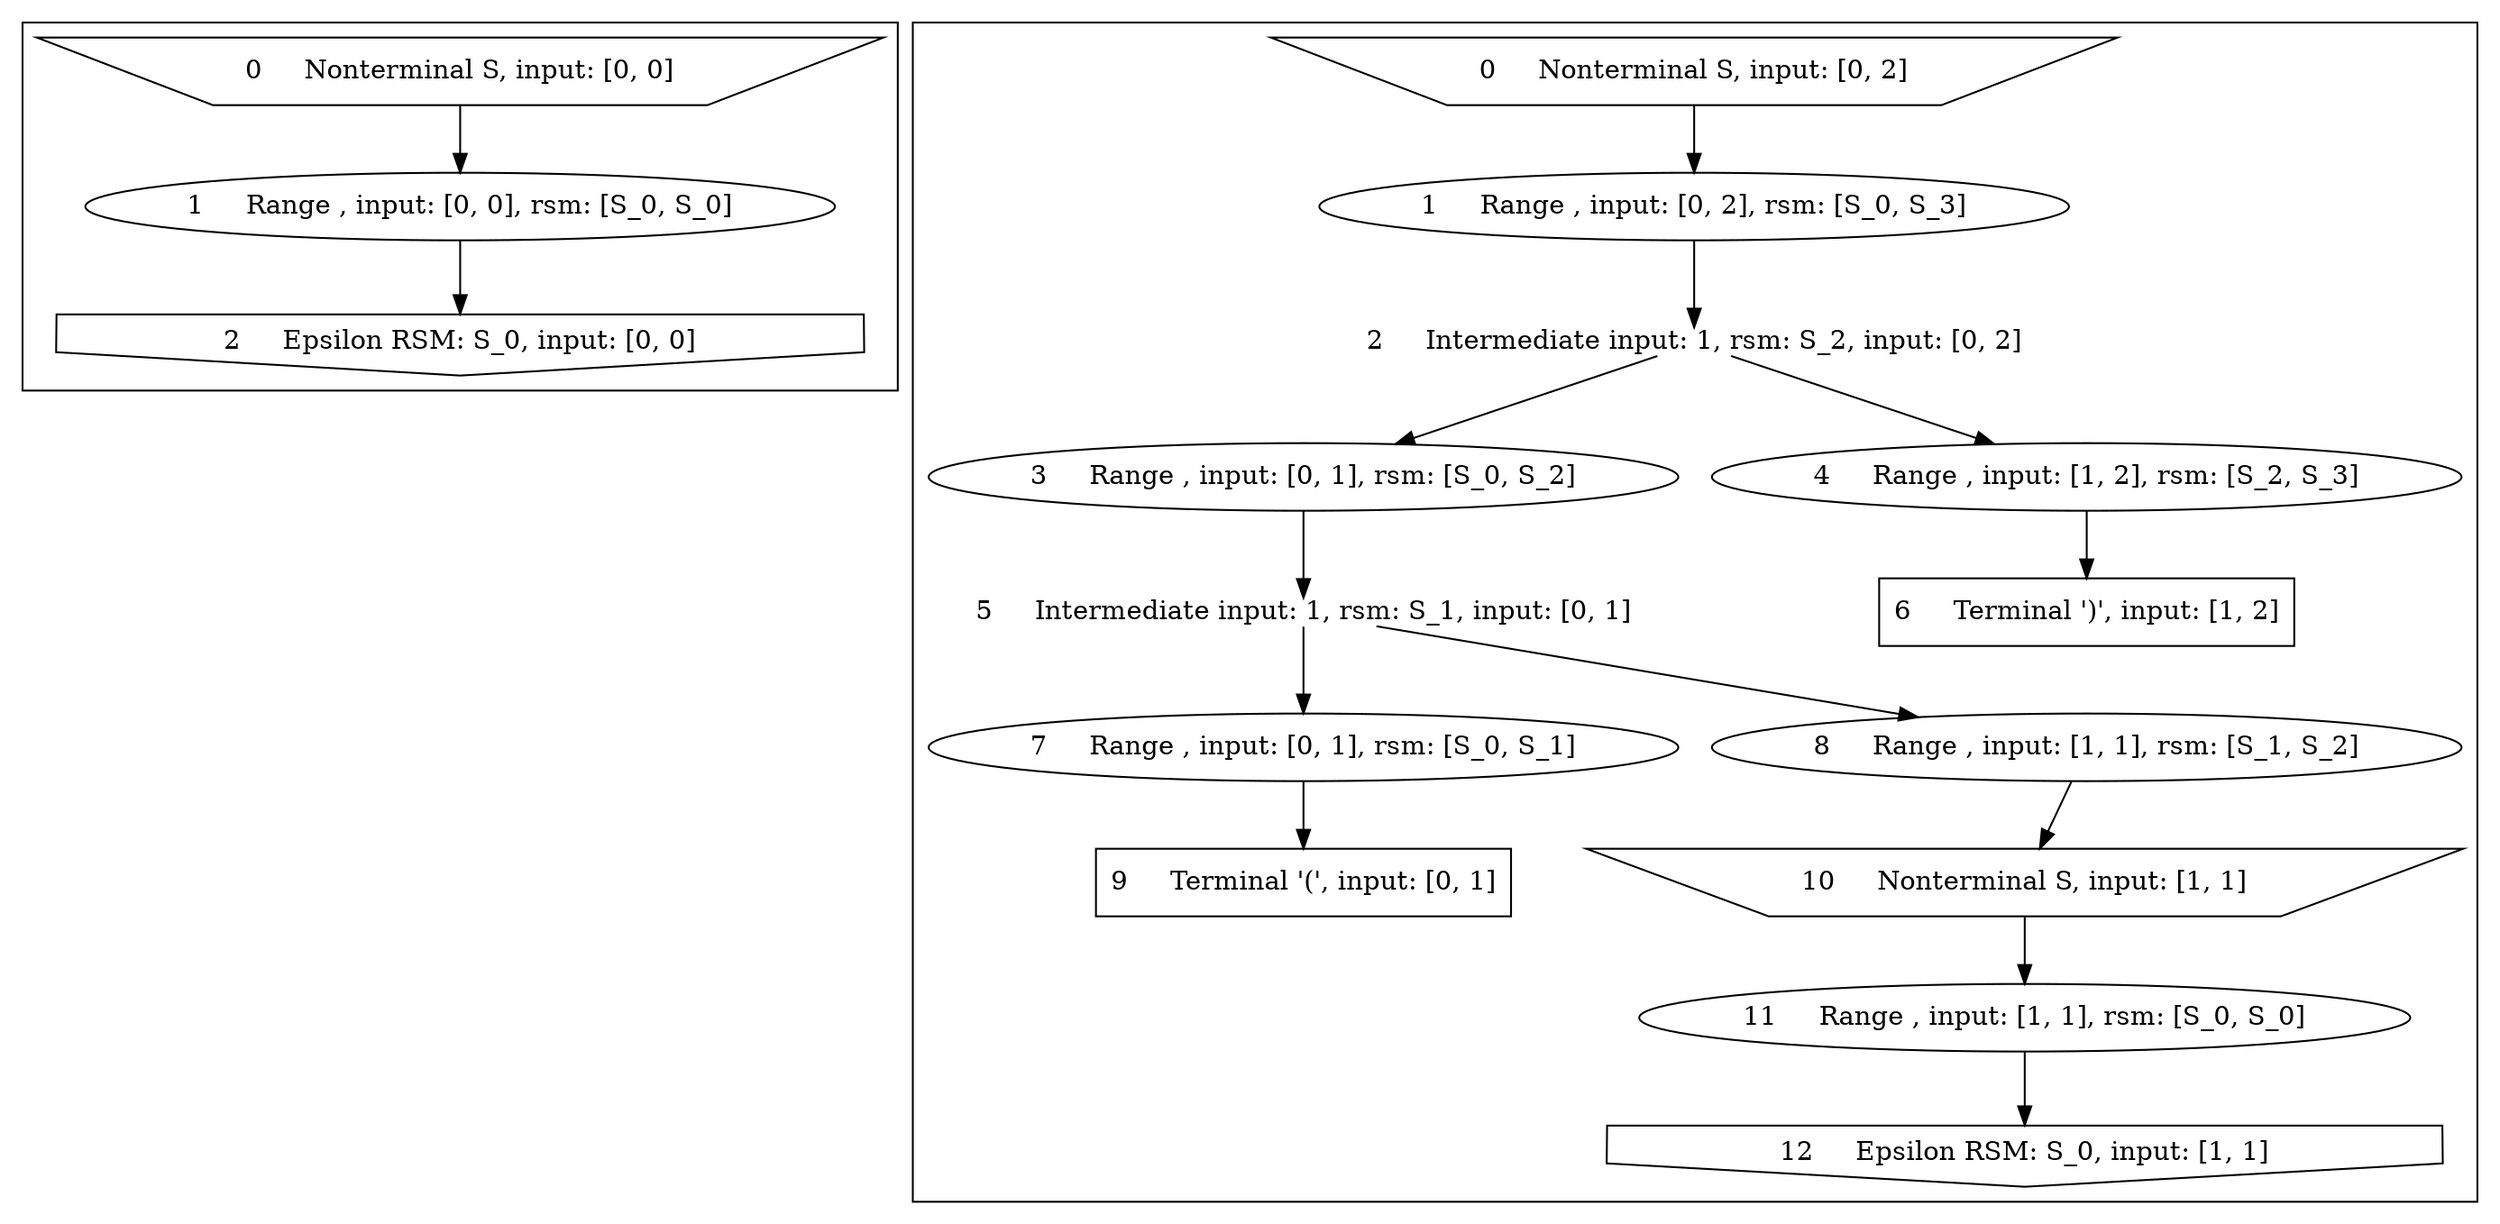 digraph g {
labelloc="t"
label=""
subgraph cluster_0{
labelloc="t"
_0_0 [label = "0     Nonterminal S, input: [0, 0]", shape = invtrapezium]
_0_1 [label = "1     Range , input: [0, 0], rsm: [S_0, S_0]", shape = ellipse]
_0_2 [label = "2     Epsilon RSM: S_0, input: [0, 0]", shape = invhouse]
_0_0->_0_1
_0_1->_0_2
}

subgraph cluster_1{
labelloc="t"
_1_0 [label = "0     Nonterminal S, input: [0, 2]", shape = invtrapezium]
_1_1 [label = "1     Range , input: [0, 2], rsm: [S_0, S_3]", shape = ellipse]
_1_2 [label = "10     Nonterminal S, input: [1, 1]", shape = invtrapezium]
_1_3 [label = "11     Range , input: [1, 1], rsm: [S_0, S_0]", shape = ellipse]
_1_4 [label = "12     Epsilon RSM: S_0, input: [1, 1]", shape = invhouse]
_1_5 [label = "2     Intermediate input: 1, rsm: S_2, input: [0, 2]", shape = plain]
_1_6 [label = "3     Range , input: [0, 1], rsm: [S_0, S_2]", shape = ellipse]
_1_7 [label = "4     Range , input: [1, 2], rsm: [S_2, S_3]", shape = ellipse]
_1_8 [label = "5     Intermediate input: 1, rsm: S_1, input: [0, 1]", shape = plain]
_1_9 [label = "6     Terminal ')', input: [1, 2]", shape = rectangle]
_1_10 [label = "7     Range , input: [0, 1], rsm: [S_0, S_1]", shape = ellipse]
_1_11 [label = "8     Range , input: [1, 1], rsm: [S_1, S_2]", shape = ellipse]
_1_12 [label = "9     Terminal '(', input: [0, 1]", shape = rectangle]
_1_0->_1_1
_1_1->_1_5
_1_2->_1_3
_1_3->_1_4
_1_5->_1_6
_1_5->_1_7
_1_6->_1_8
_1_7->_1_9
_1_8->_1_10
_1_8->_1_11
_1_10->_1_12
_1_11->_1_2
}

}

